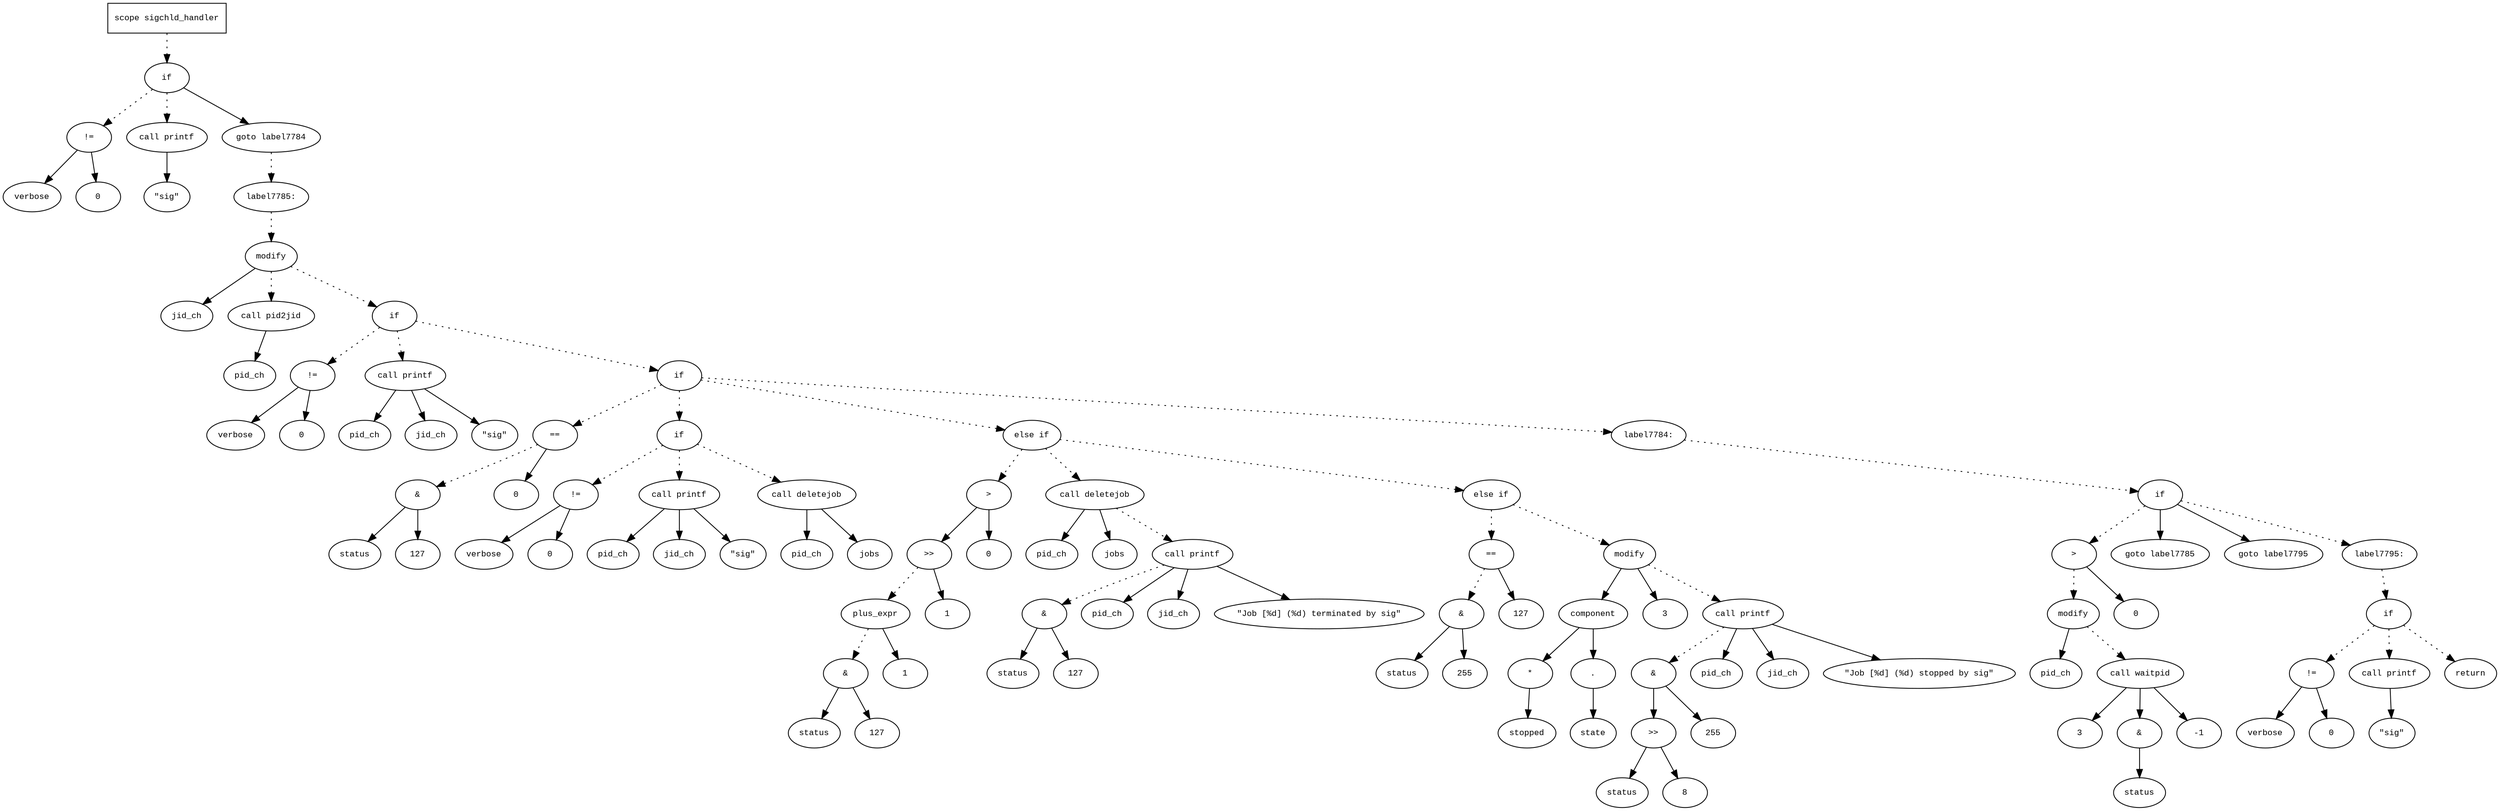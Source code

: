 digraph AST {
  graph [fontname="Times New Roman",fontsize=10];
  node  [fontname="Courier New",fontsize=10];
  edge  [fontname="Times New Roman",fontsize=10];

  node1 [label="scope sigchld_handler",shape=box];
  node2 [label="if",shape=ellipse];
  node1 -> node2 [style=dotted];
  node3 [label="!=",shape=ellipse];
  node4 [label="verbose",shape=ellipse];
  node3 -> node4;
  node5 [label="0",shape=ellipse];
  node3 -> node5;
  node2 -> node3 [style=dotted];
  node6 [label="call printf",shape=ellipse];
  node7 [label="\"sig\"",shape=ellipse];
  node6 -> node7;
  node2 -> node6 [style=dotted];
  node8 [label="goto label7784",shape=ellipse];
  node2 -> node8;
  node9 [label="label7785:",shape=ellipse];
  node8 -> node9 [style=dotted];
  node10 [label="modify",shape=ellipse];
  node11 [label="jid_ch",shape=ellipse];
  node10 -> node11;
  node12 [label="call pid2jid",shape=ellipse];
  node13 [label="pid_ch",shape=ellipse];
  node12 -> node13;
  node10 -> node12 [style=dotted];
  node9 -> node10 [style=dotted];
  node14 [label="if",shape=ellipse];
  node10 -> node14 [style=dotted];
  node15 [label="!=",shape=ellipse];
  node16 [label="verbose",shape=ellipse];
  node15 -> node16;
  node17 [label="0",shape=ellipse];
  node15 -> node17;
  node14 -> node15 [style=dotted];
  node18 [label="call printf",shape=ellipse];
  node19 [label="pid_ch",shape=ellipse];
  node18 -> node19;
  node20 [label="jid_ch",shape=ellipse];
  node18 -> node20;
  node21 [label="\"sig\"",shape=ellipse];
  node18 -> node21;
  node14 -> node18 [style=dotted];
  node22 [label="if",shape=ellipse];
  node14 -> node22 [style=dotted];
  node23 [label="==",shape=ellipse];
  node24 [label="&",shape=ellipse];
  node25 [label="status",shape=ellipse];
  node24 -> node25;
  node26 [label="127",shape=ellipse];
  node24 -> node26;
  node23 -> node24 [style=dotted];
  node27 [label="0",shape=ellipse];
  node23 -> node27;
  node22 -> node23 [style=dotted];
  node28 [label="if",shape=ellipse];
  node22 -> node28 [style=dotted];
  node29 [label="!=",shape=ellipse];
  node30 [label="verbose",shape=ellipse];
  node29 -> node30;
  node31 [label="0",shape=ellipse];
  node29 -> node31;
  node28 -> node29 [style=dotted];
  node32 [label="call printf",shape=ellipse];
  node33 [label="pid_ch",shape=ellipse];
  node32 -> node33;
  node34 [label="jid_ch",shape=ellipse];
  node32 -> node34;
  node35 [label="\"sig\"",shape=ellipse];
  node32 -> node35;
  node28 -> node32 [style=dotted];
  node36 [label="call deletejob",shape=ellipse];
  node37 [label="pid_ch",shape=ellipse];
  node36 -> node37;
  node38 [label="jobs",shape=ellipse];
  node36 -> node38;
  node28 -> node36 [style=dotted];
  node39 [label="else if",shape=ellipse];
  node22 -> node39 [style=dotted];
  node40 [label=">",shape=ellipse];
  node41 [label=">>",shape=ellipse];
  node42 [label="plus_expr",shape=ellipse];
  node43 [label="&",shape=ellipse];
  node44 [label="status",shape=ellipse];
  node43 -> node44;
  node45 [label="127",shape=ellipse];
  node43 -> node45;
  node42 -> node43 [style=dotted];
  node46 [label="1",shape=ellipse];
  node42 -> node46;
  node41 -> node42 [style=dotted];
  node47 [label="1",shape=ellipse];
  node41 -> node47;
  node40 -> node41;
  node48 [label="0",shape=ellipse];
  node40 -> node48;
  node39 -> node40 [style=dotted];
  node49 [label="call deletejob",shape=ellipse];
  node50 [label="pid_ch",shape=ellipse];
  node49 -> node50;
  node51 [label="jobs",shape=ellipse];
  node49 -> node51;
  node39 -> node49 [style=dotted];
  node52 [label="call printf",shape=ellipse];
  node53 [label="&",shape=ellipse];
  node54 [label="status",shape=ellipse];
  node53 -> node54;
  node55 [label="127",shape=ellipse];
  node53 -> node55;
  node52 -> node53 [style=dotted];
  node56 [label="pid_ch",shape=ellipse];
  node52 -> node56;
  node57 [label="jid_ch",shape=ellipse];
  node52 -> node57;
  node58 [label="\"Job [%d] (%d) terminated by sig\"",shape=ellipse];
  node52 -> node58;
  node49 -> node52 [style=dotted];
  node59 [label="else if",shape=ellipse];
  node39 -> node59 [style=dotted];
  node60 [label="==",shape=ellipse];
  node61 [label="&",shape=ellipse];
  node62 [label="status",shape=ellipse];
  node61 -> node62;
  node63 [label="255",shape=ellipse];
  node61 -> node63;
  node60 -> node61 [style=dotted];
  node64 [label="127",shape=ellipse];
  node60 -> node64;
  node59 -> node60 [style=dotted];
  node65 [label="modify",shape=ellipse];
  node66 [label="component",shape=ellipse];
  node65 -> node66;
  node67 [label="*",shape=ellipse];
  node68 [label="stopped",shape=ellipse];
  node67 -> node68;
  node66 -> node67;
  node69 [label=".",shape=ellipse];
  node66 -> node69;
  node70 [label="state",shape=ellipse];
  node69 -> node70;
  node71 [label="3",shape=ellipse];
  node65 -> node71;
  node59 -> node65 [style=dotted];
  node72 [label="call printf",shape=ellipse];
  node73 [label="&",shape=ellipse];
  node74 [label=">>",shape=ellipse];
  node75 [label="status",shape=ellipse];
  node74 -> node75;
  node76 [label="8",shape=ellipse];
  node74 -> node76;
  node73 -> node74;
  node77 [label="255",shape=ellipse];
  node73 -> node77;
  node72 -> node73 [style=dotted];
  node78 [label="pid_ch",shape=ellipse];
  node72 -> node78;
  node79 [label="jid_ch",shape=ellipse];
  node72 -> node79;
  node80 [label="\"Job [%d] (%d) stopped by sig\"",shape=ellipse];
  node72 -> node80;
  node65 -> node72 [style=dotted];
  node81 [label="label7784:",shape=ellipse];
  node22 -> node81 [style=dotted];
  node82 [label="if",shape=ellipse];
  node81 -> node82 [style=dotted];
  node83 [label=">",shape=ellipse];
  node84 [label="modify",shape=ellipse];
  node85 [label="pid_ch",shape=ellipse];
  node84 -> node85;
  node86 [label="call waitpid",shape=ellipse];
  node87 [label="3",shape=ellipse];
  node86 -> node87;
  node88 [label="&",shape=ellipse];
  node86 -> node88;
  node89 [label="status",shape=ellipse];
  node88 -> node89;
  node90 [label="-1",shape=ellipse];
  node86 -> node90;
  node84 -> node86 [style=dotted];
  node83 -> node84 [style=dotted];
  node91 [label="0",shape=ellipse];
  node83 -> node91;
  node82 -> node83 [style=dotted];
  node92 [label="goto label7785",shape=ellipse];
  node82 -> node92;
  node93 [label="goto label7795",shape=ellipse];
  node82 -> node93;
  node94 [label="label7795:",shape=ellipse];
  node82 -> node94 [style=dotted];
  node95 [label="if",shape=ellipse];
  node94 -> node95 [style=dotted];
  node96 [label="!=",shape=ellipse];
  node97 [label="verbose",shape=ellipse];
  node96 -> node97;
  node98 [label="0",shape=ellipse];
  node96 -> node98;
  node95 -> node96 [style=dotted];
  node99 [label="call printf",shape=ellipse];
  node100 [label="\"sig\"",shape=ellipse];
  node99 -> node100;
  node95 -> node99 [style=dotted];
  node101 [label="return",shape=ellipse];
  node95 -> node101 [style=dotted];
} 